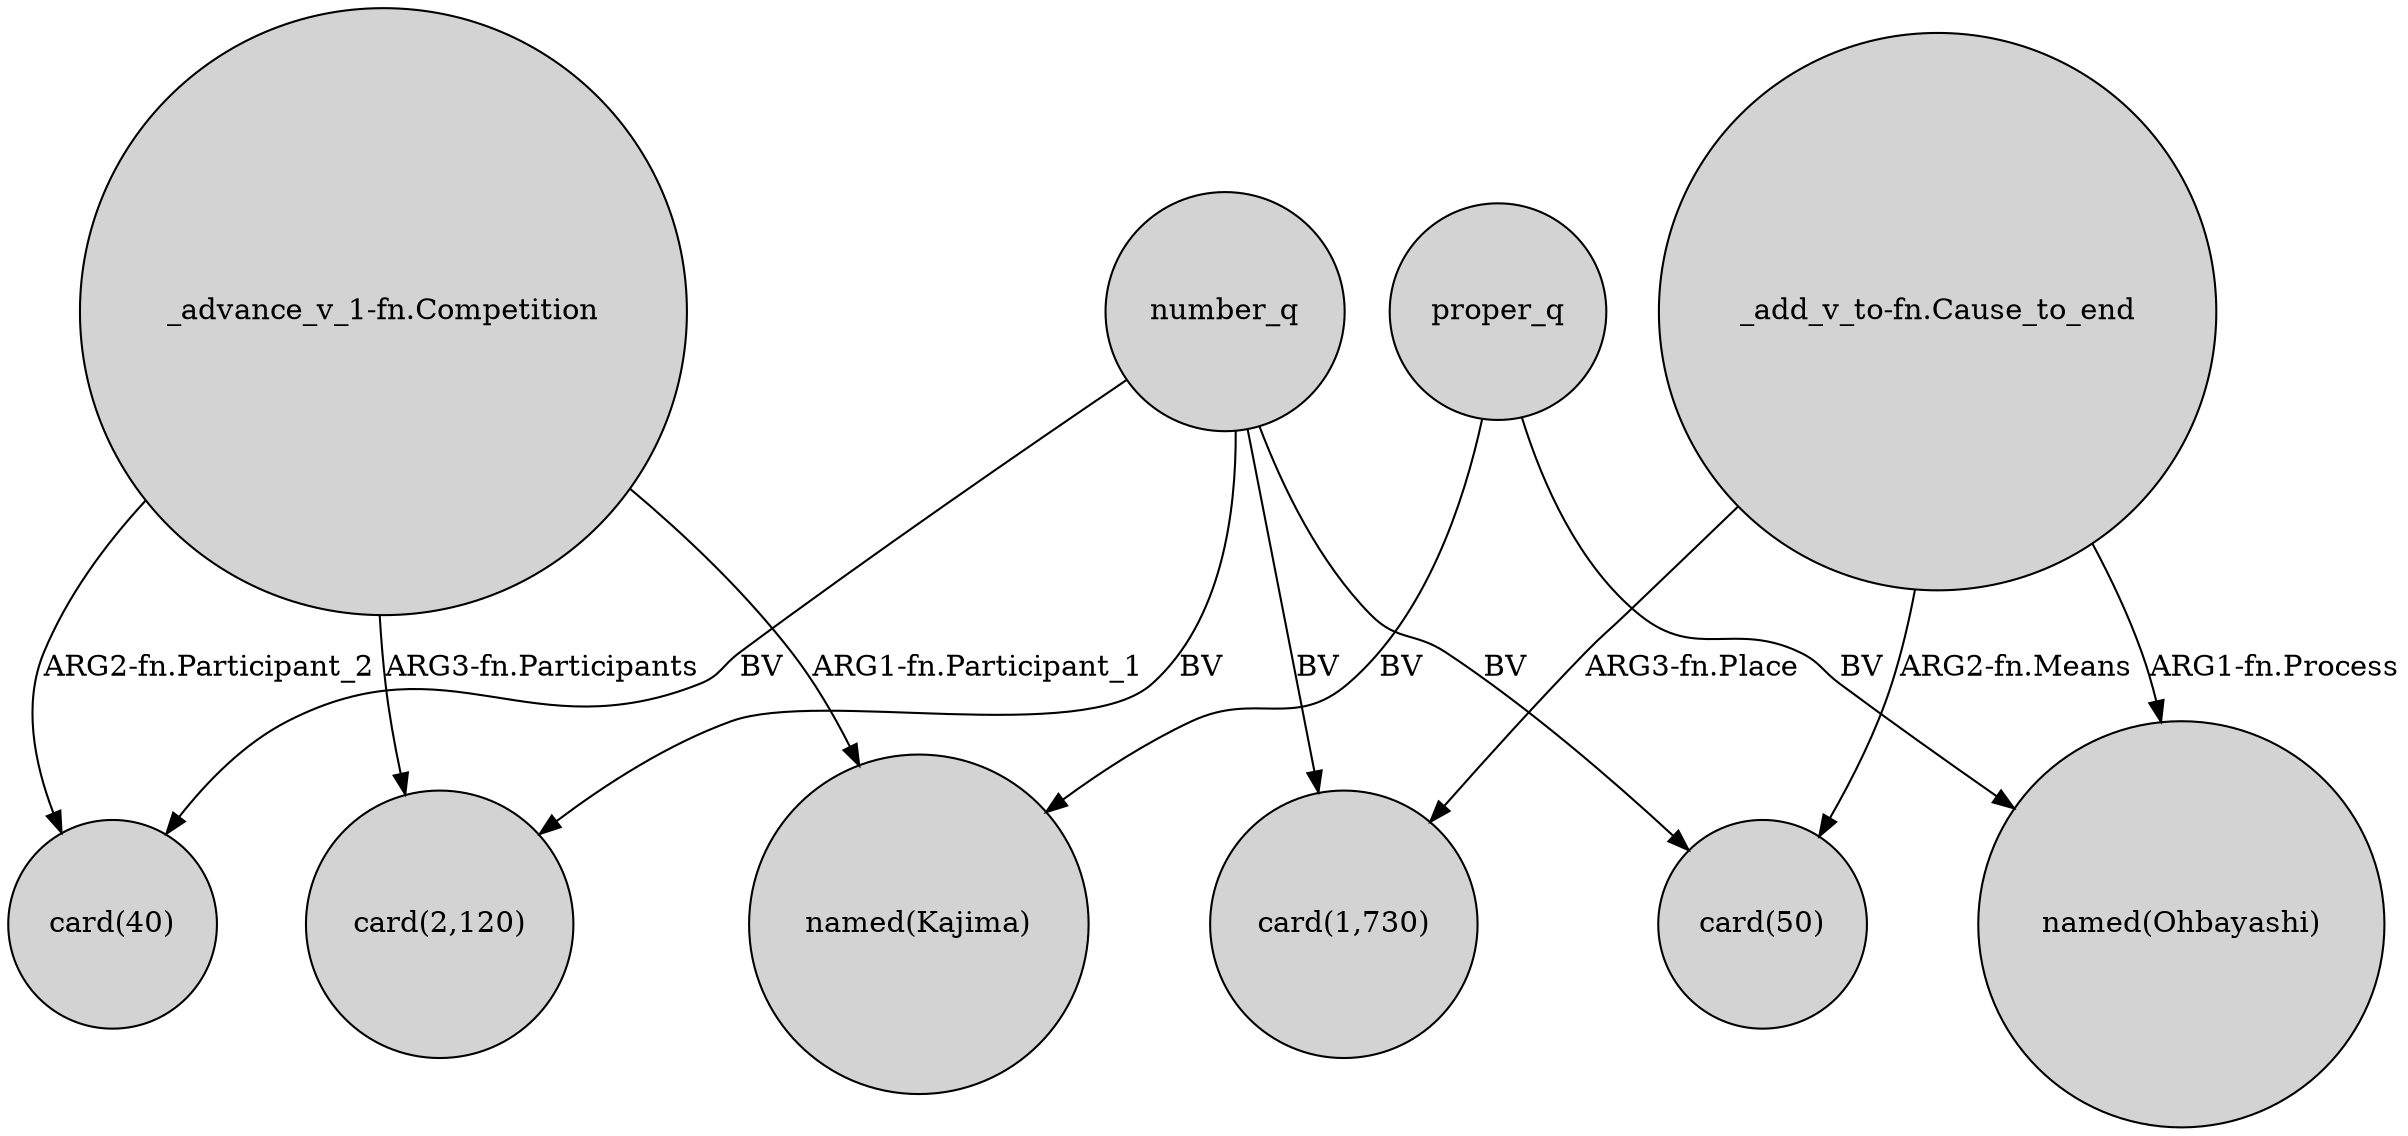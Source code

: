 digraph {
	node [shape=circle style=filled]
	"_advance_v_1-fn.Competition" -> "card(2,120)" [label="ARG3-fn.Participants"]
	"_advance_v_1-fn.Competition" -> "card(40)" [label="ARG2-fn.Participant_2"]
	number_q -> "card(2,120)" [label=BV]
	"_add_v_to-fn.Cause_to_end" -> "card(1,730)" [label="ARG3-fn.Place"]
	number_q -> "card(40)" [label=BV]
	"_add_v_to-fn.Cause_to_end" -> "named(Ohbayashi)" [label="ARG1-fn.Process"]
	"_advance_v_1-fn.Competition" -> "named(Kajima)" [label="ARG1-fn.Participant_1"]
	proper_q -> "named(Ohbayashi)" [label=BV]
	proper_q -> "named(Kajima)" [label=BV]
	number_q -> "card(1,730)" [label=BV]
	"_add_v_to-fn.Cause_to_end" -> "card(50)" [label="ARG2-fn.Means"]
	number_q -> "card(50)" [label=BV]
}
